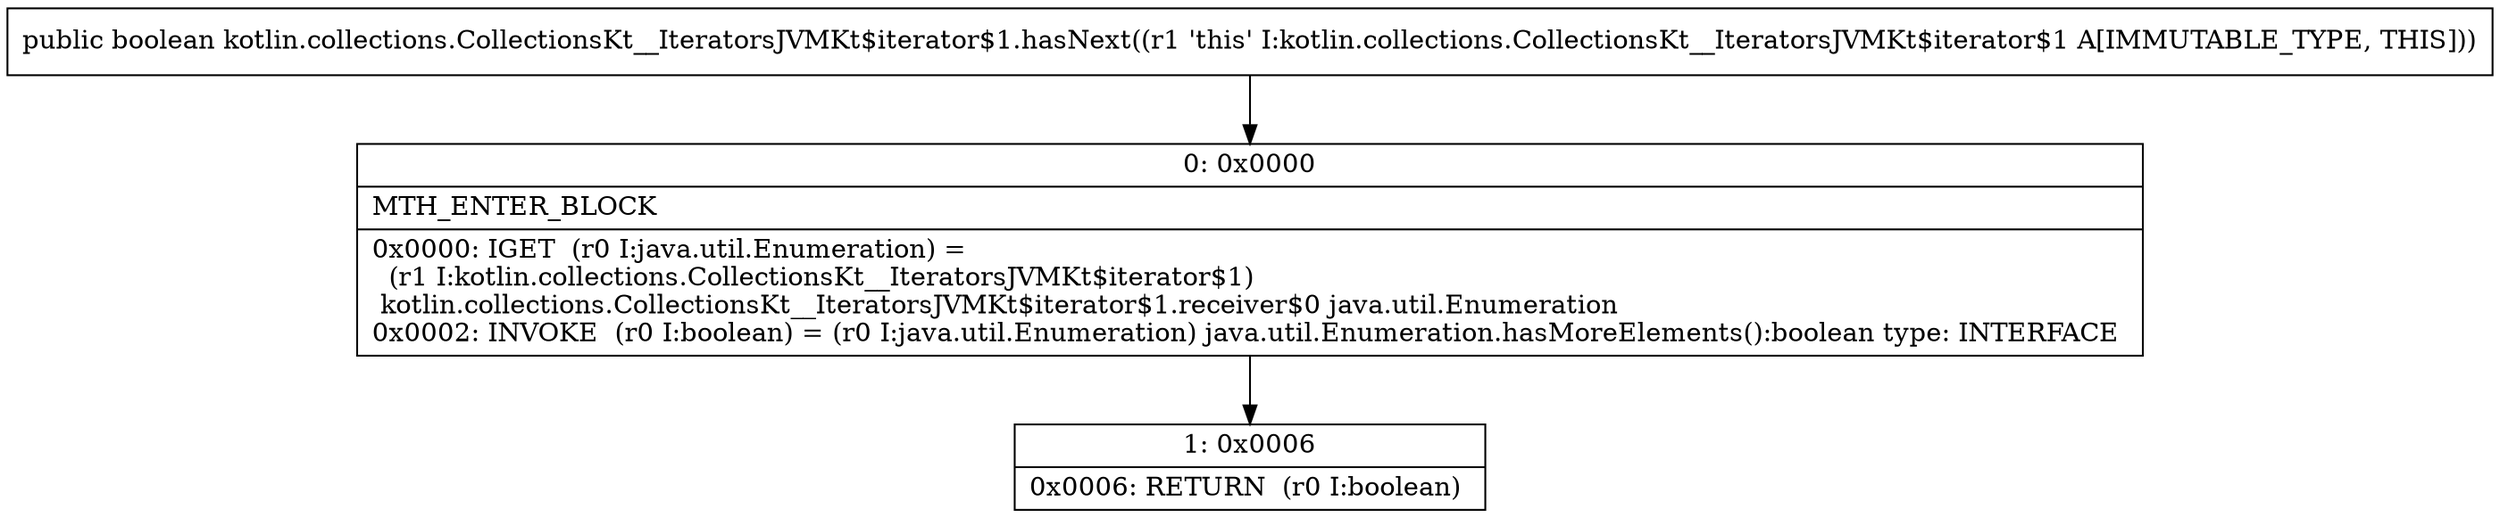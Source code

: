 digraph "CFG forkotlin.collections.CollectionsKt__IteratorsJVMKt$iterator$1.hasNext()Z" {
Node_0 [shape=record,label="{0\:\ 0x0000|MTH_ENTER_BLOCK\l|0x0000: IGET  (r0 I:java.util.Enumeration) = \l  (r1 I:kotlin.collections.CollectionsKt__IteratorsJVMKt$iterator$1)\l kotlin.collections.CollectionsKt__IteratorsJVMKt$iterator$1.receiver$0 java.util.Enumeration \l0x0002: INVOKE  (r0 I:boolean) = (r0 I:java.util.Enumeration) java.util.Enumeration.hasMoreElements():boolean type: INTERFACE \l}"];
Node_1 [shape=record,label="{1\:\ 0x0006|0x0006: RETURN  (r0 I:boolean) \l}"];
MethodNode[shape=record,label="{public boolean kotlin.collections.CollectionsKt__IteratorsJVMKt$iterator$1.hasNext((r1 'this' I:kotlin.collections.CollectionsKt__IteratorsJVMKt$iterator$1 A[IMMUTABLE_TYPE, THIS])) }"];
MethodNode -> Node_0;
Node_0 -> Node_1;
}

